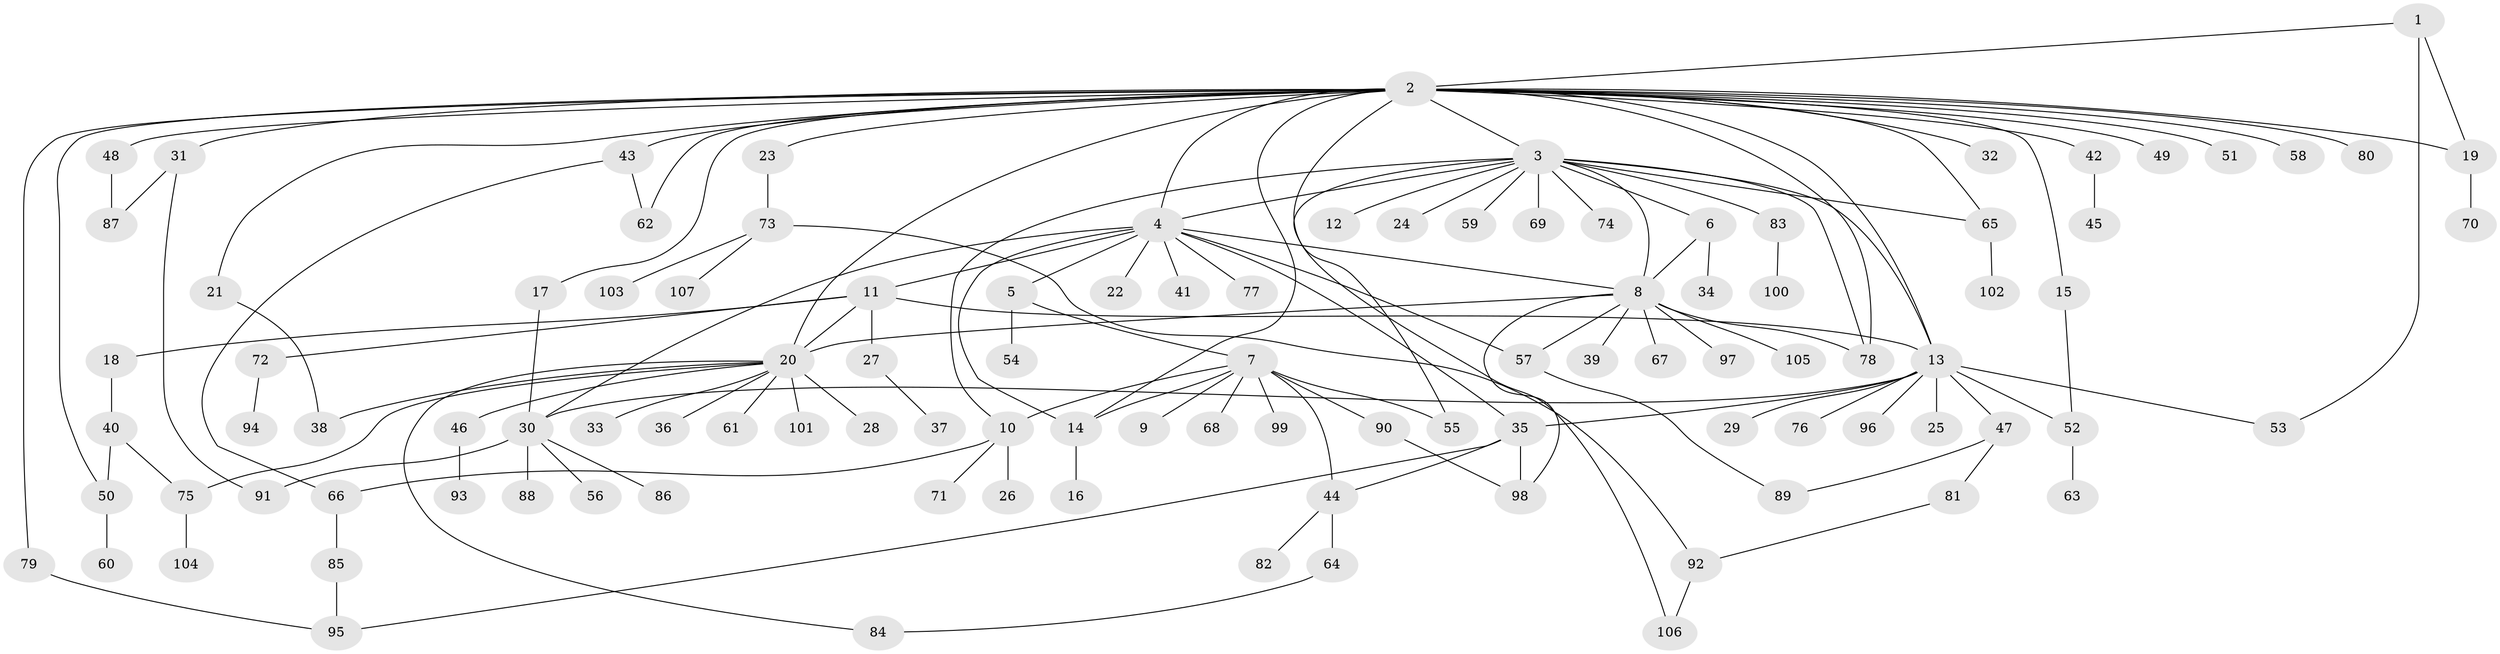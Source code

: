 // coarse degree distribution, {3: 0.1111111111111111, 23: 0.012345679012345678, 14: 0.012345679012345678, 12: 0.024691358024691357, 9: 0.012345679012345678, 2: 0.2222222222222222, 1: 0.5061728395061729, 4: 0.037037037037037035, 6: 0.012345679012345678, 13: 0.012345679012345678, 7: 0.012345679012345678, 11: 0.012345679012345678, 5: 0.012345679012345678}
// Generated by graph-tools (version 1.1) at 2025/23/03/03/25 07:23:50]
// undirected, 107 vertices, 143 edges
graph export_dot {
graph [start="1"]
  node [color=gray90,style=filled];
  1;
  2;
  3;
  4;
  5;
  6;
  7;
  8;
  9;
  10;
  11;
  12;
  13;
  14;
  15;
  16;
  17;
  18;
  19;
  20;
  21;
  22;
  23;
  24;
  25;
  26;
  27;
  28;
  29;
  30;
  31;
  32;
  33;
  34;
  35;
  36;
  37;
  38;
  39;
  40;
  41;
  42;
  43;
  44;
  45;
  46;
  47;
  48;
  49;
  50;
  51;
  52;
  53;
  54;
  55;
  56;
  57;
  58;
  59;
  60;
  61;
  62;
  63;
  64;
  65;
  66;
  67;
  68;
  69;
  70;
  71;
  72;
  73;
  74;
  75;
  76;
  77;
  78;
  79;
  80;
  81;
  82;
  83;
  84;
  85;
  86;
  87;
  88;
  89;
  90;
  91;
  92;
  93;
  94;
  95;
  96;
  97;
  98;
  99;
  100;
  101;
  102;
  103;
  104;
  105;
  106;
  107;
  1 -- 2;
  1 -- 19;
  1 -- 53;
  2 -- 3;
  2 -- 4;
  2 -- 13;
  2 -- 14;
  2 -- 15;
  2 -- 17;
  2 -- 19;
  2 -- 20;
  2 -- 21;
  2 -- 23;
  2 -- 31;
  2 -- 32;
  2 -- 42;
  2 -- 43;
  2 -- 48;
  2 -- 49;
  2 -- 50;
  2 -- 51;
  2 -- 58;
  2 -- 62;
  2 -- 65;
  2 -- 78;
  2 -- 79;
  2 -- 80;
  2 -- 106;
  3 -- 4;
  3 -- 6;
  3 -- 8;
  3 -- 10;
  3 -- 12;
  3 -- 13;
  3 -- 24;
  3 -- 55;
  3 -- 59;
  3 -- 65;
  3 -- 69;
  3 -- 74;
  3 -- 78;
  3 -- 83;
  4 -- 5;
  4 -- 8;
  4 -- 11;
  4 -- 14;
  4 -- 22;
  4 -- 30;
  4 -- 35;
  4 -- 41;
  4 -- 57;
  4 -- 77;
  5 -- 7;
  5 -- 54;
  6 -- 8;
  6 -- 34;
  7 -- 9;
  7 -- 10;
  7 -- 14;
  7 -- 44;
  7 -- 55;
  7 -- 68;
  7 -- 90;
  7 -- 99;
  8 -- 20;
  8 -- 39;
  8 -- 57;
  8 -- 67;
  8 -- 78;
  8 -- 97;
  8 -- 98;
  8 -- 105;
  10 -- 26;
  10 -- 66;
  10 -- 71;
  11 -- 13;
  11 -- 18;
  11 -- 20;
  11 -- 27;
  11 -- 72;
  13 -- 25;
  13 -- 29;
  13 -- 30;
  13 -- 35;
  13 -- 47;
  13 -- 52;
  13 -- 53;
  13 -- 76;
  13 -- 96;
  14 -- 16;
  15 -- 52;
  17 -- 30;
  18 -- 40;
  19 -- 70;
  20 -- 28;
  20 -- 33;
  20 -- 36;
  20 -- 38;
  20 -- 46;
  20 -- 61;
  20 -- 75;
  20 -- 84;
  20 -- 101;
  21 -- 38;
  23 -- 73;
  27 -- 37;
  30 -- 56;
  30 -- 86;
  30 -- 88;
  30 -- 91;
  31 -- 87;
  31 -- 91;
  35 -- 44;
  35 -- 95;
  35 -- 98;
  40 -- 50;
  40 -- 75;
  42 -- 45;
  43 -- 62;
  43 -- 66;
  44 -- 64;
  44 -- 82;
  46 -- 93;
  47 -- 81;
  47 -- 89;
  48 -- 87;
  50 -- 60;
  52 -- 63;
  57 -- 89;
  64 -- 84;
  65 -- 102;
  66 -- 85;
  72 -- 94;
  73 -- 92;
  73 -- 103;
  73 -- 107;
  75 -- 104;
  79 -- 95;
  81 -- 92;
  83 -- 100;
  85 -- 95;
  90 -- 98;
  92 -- 106;
}
